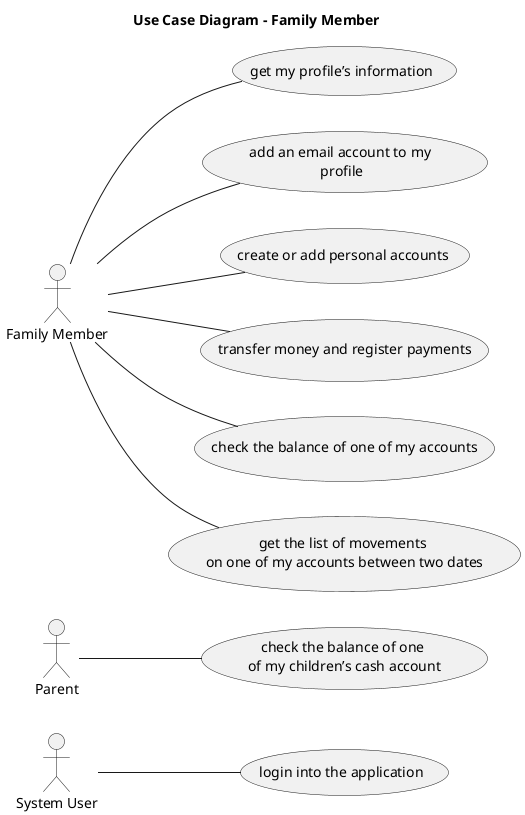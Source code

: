 @startuml

left to right direction

title Use Case Diagram - Family Member

actor "System User" as su
actor "Parent" as parent
actor "Family Member" as fm

usecase "login into the application" as uc080
usecase "get my profile’s information" as uc150
usecase "add an email account to my \nprofile" as uc151
usecase "create or add personal accounts" as uc170
usecase "transfer money and register payments" as uc180
usecase "check the balance of one of my accounts" as uc185
usecase "get the list of movements \non one of my accounts between two dates" as uc186
usecase "check the balance of one \nof my children’s cash account" as uc188

su -- uc080
fm -- uc150
fm -- uc151
fm -- uc170
fm -- uc180
fm -- uc185
fm -- uc186
parent -- uc188


@enduml